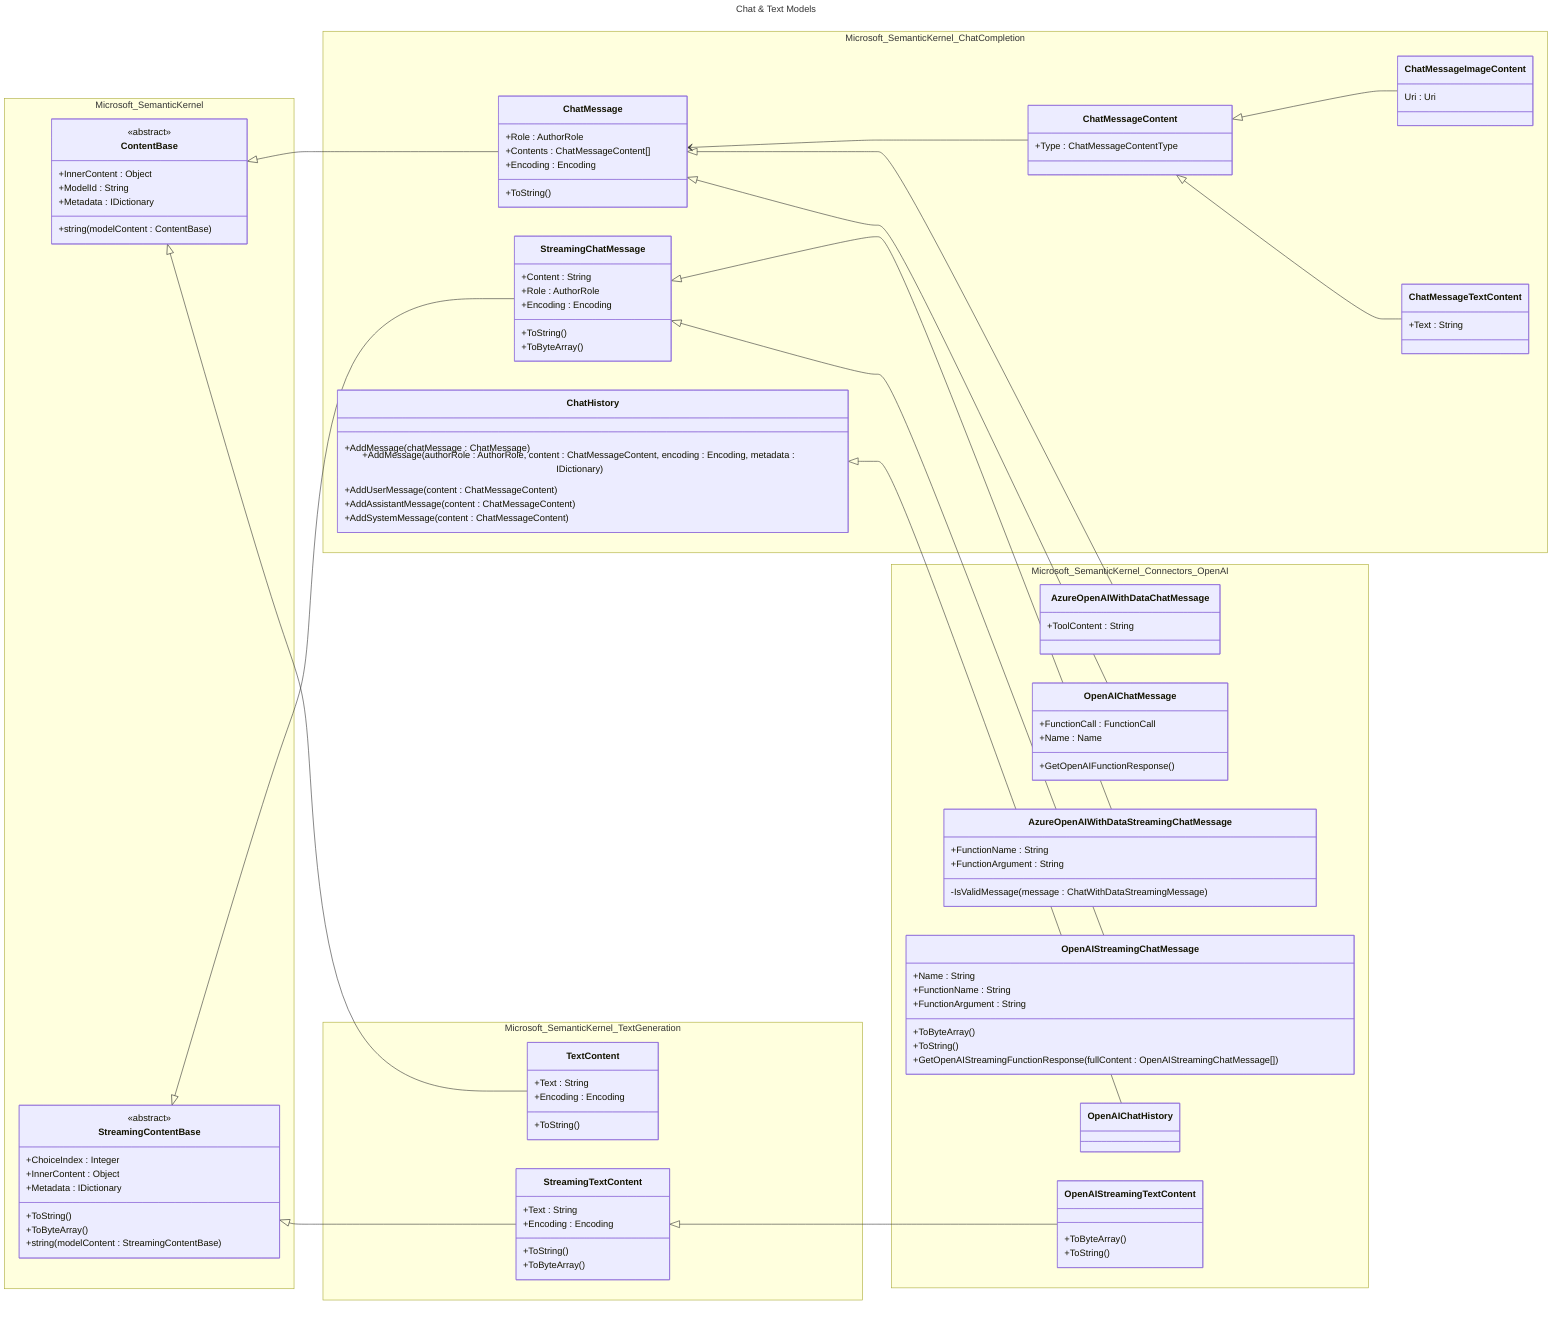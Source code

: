 ---
title: Chat & Text Models
---
classDiagram
    %% Use https://mermaid.live/ to preview this diagram. The VS Code extension does not handle namespaces.
    direction LR

    namespace Microsoft_SemanticKernel {
        class ContentBase {
            <<abstract>>
            +InnerContent : Object
            +ModelId : String
            +Metadata : IDictionary
            +string(modelContent : ContentBase)
        }

        class StreamingContentBase {
            <<abstract>>
            +ChoiceIndex : Integer
            +InnerContent : Object
            +Metadata : IDictionary
            +ToString()
            +ToByteArray()
            +string(modelContent : StreamingContentBase)
        }
    }

    namespace Microsoft_SemanticKernel_TextGeneration {
        class TextContent {
            +Text : String
            +Encoding : Encoding
            +ToString()
        }

        class StreamingTextContent {
            +Text : String
            +Encoding : Encoding
            +ToString()
            +ToByteArray()
        }
    }

    namespace Microsoft_SemanticKernel_ChatCompletion {
        class ChatMessage {
            +Role : AuthorRole
            +Contents : ChatMessageContent[]
            +Encoding : Encoding
            +ToString()
        }

        class ChatMessageContent {
            +Type : ChatMessageContentType
        }

        class StreamingChatMessage {
            +Content : String
            +Role : AuthorRole
            +Encoding : Encoding
            +ToString()
            +ToByteArray()
        }

        class ChatHistory {
            +AddMessage(chatMessage : ChatMessage)
            +AddMessage(authorRole : AuthorRole, content : ChatMessageContent, encoding : Encoding, metadata : IDictionary)
            +AddUserMessage(content : ChatMessageContent)
            +AddAssistantMessage(content : ChatMessageContent)
            +AddSystemMessage(content : ChatMessageContent)
        }

        class ChatMessageTextContent {
            +Text : String
        }

        class ChatMessageImageContent {
            Uri : Uri
        }
    }

    namespace Microsoft_SemanticKernel_Connectors_OpenAI {
        class OpenAIChatMessage {
            +FunctionCall : FunctionCall
            +Name : Name
            +GetOpenAIFunctionResponse()
        }

        class AzureOpenAIWithDataChatMessage {
            +ToolContent : String
        }

        class OpenAIStreamingTextContent {
            +ToByteArray()
            +ToString()
        }

        class OpenAIStreamingChatMessage {
            +Name : String
            +FunctionName : String
            +FunctionArgument : String
            +ToByteArray()
            +ToString()
            +GetOpenAIStreamingFunctionResponse(fullContent : OpenAIStreamingChatMessage[])
        }

        class AzureOpenAIWithDataStreamingChatMessage {
            +FunctionName : String
            +FunctionArgument : String
            -IsValidMessage(message : ChatWithDataStreamingMessage)
        }

        class OpenAIChatHistory {

        }
    }

    ContentBase <|-- TextContent
    ContentBase <|-- ChatMessage
    ChatMessage <|-- OpenAIChatMessage
    ChatMessage <|-- AzureOpenAIWithDataChatMessage
    StreamingContentBase <|-- StreamingTextContent
    StreamingTextContent <|-- OpenAIStreamingTextContent
    StreamingContentBase <|-- StreamingChatMessage
    StreamingChatMessage <|-- OpenAIStreamingChatMessage
    StreamingChatMessage <|-- AzureOpenAIWithDataStreamingChatMessage
    ChatHistory <|-- OpenAIChatHistory
    ChatMessage <-- ChatMessageContent
    ChatMessageContent <|-- ChatMessageTextContent
    ChatMessageContent <|-- ChatMessageImageContent